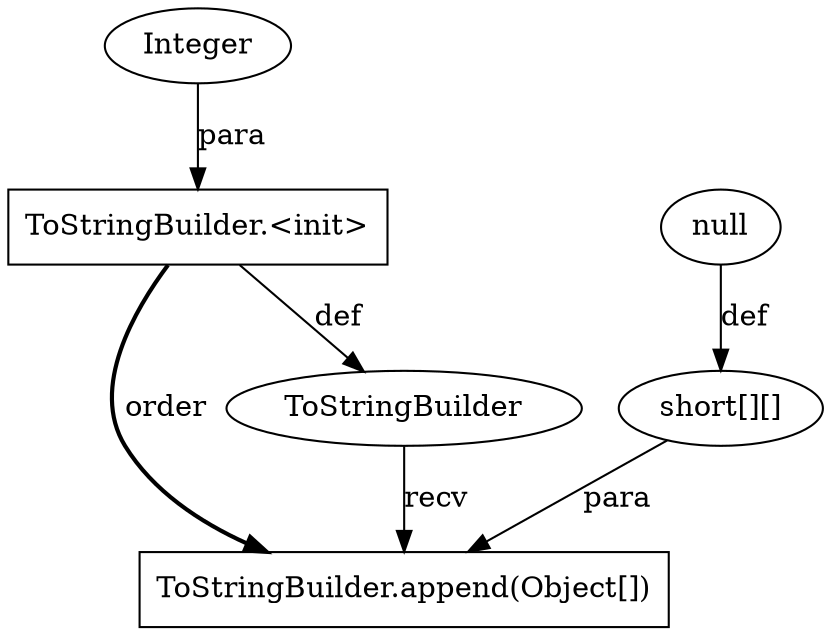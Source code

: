 digraph "AUG" {

  1 [ label="ToStringBuilder.append(Object[])" shape="box" ];
  2 [ label="ToStringBuilder" shape="ellipse" ];
  3 [ label="ToStringBuilder.<init>" shape="box" ];
  4 [ label="short[][]" shape="ellipse" ];
  5 [ label="Integer" shape="ellipse" ];
  6 [ label="null" shape="ellipse" ];
  2 -> 1 [ label="recv" style="solid" ];
  3 -> 1 [ label="order" style="bold" ];
  4 -> 1 [ label="para" style="solid" ];
  3 -> 2 [ label="def" style="solid" ];
  5 -> 3 [ label="para" style="solid" ];
  6 -> 4 [ label="def" style="solid" ];
}

